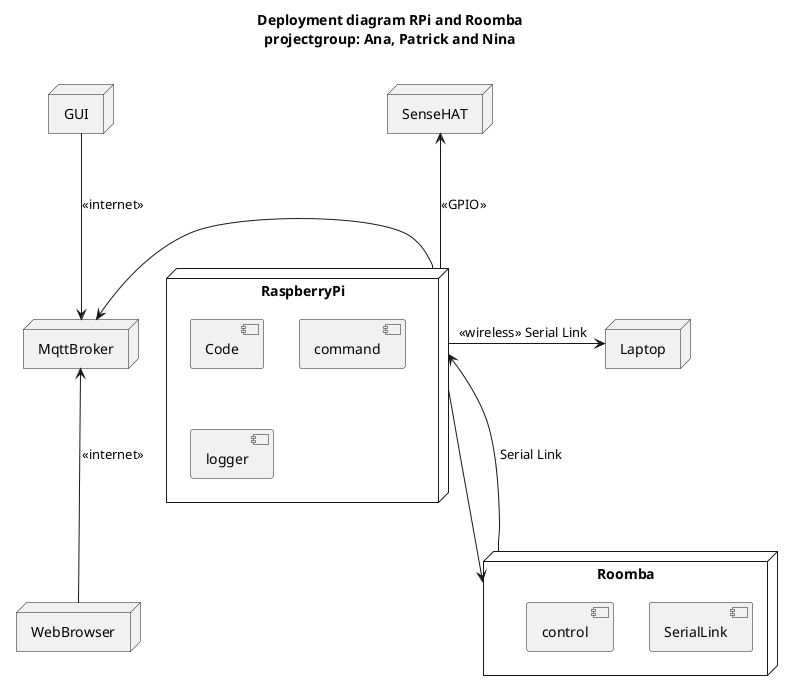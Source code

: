 @startuml

 

title Deployment diagram RPi and Roomba\nprojectgroup: Ana, Patrick and Nina\n

 

node MqttBroker {

}

 

node WebBrowser {

}

 

node GUI {

}

 

node SenseHAT {

}

 

node Roomba {

component SerialLink

component control

}

 

node RaspberryPi {

component Code

component command

component logger

}

 

node Laptop {

component SerialLink

}

 

 

RaspberryPi -down--> Roomba

Roomba -up--> RaspberryPi : Serial Link

RaspberryPi -> Laptop : <<wireless>> Serial Link

RaspberryPi -> MqttBroker

RaspberryPi -up--> SenseHAT : <<GPIO>>

 

GUI -down--> MqttBroker : <<internet>>

WebBrowser -up--> MqttBroker : <<internet>>

 

 

 

@enduml